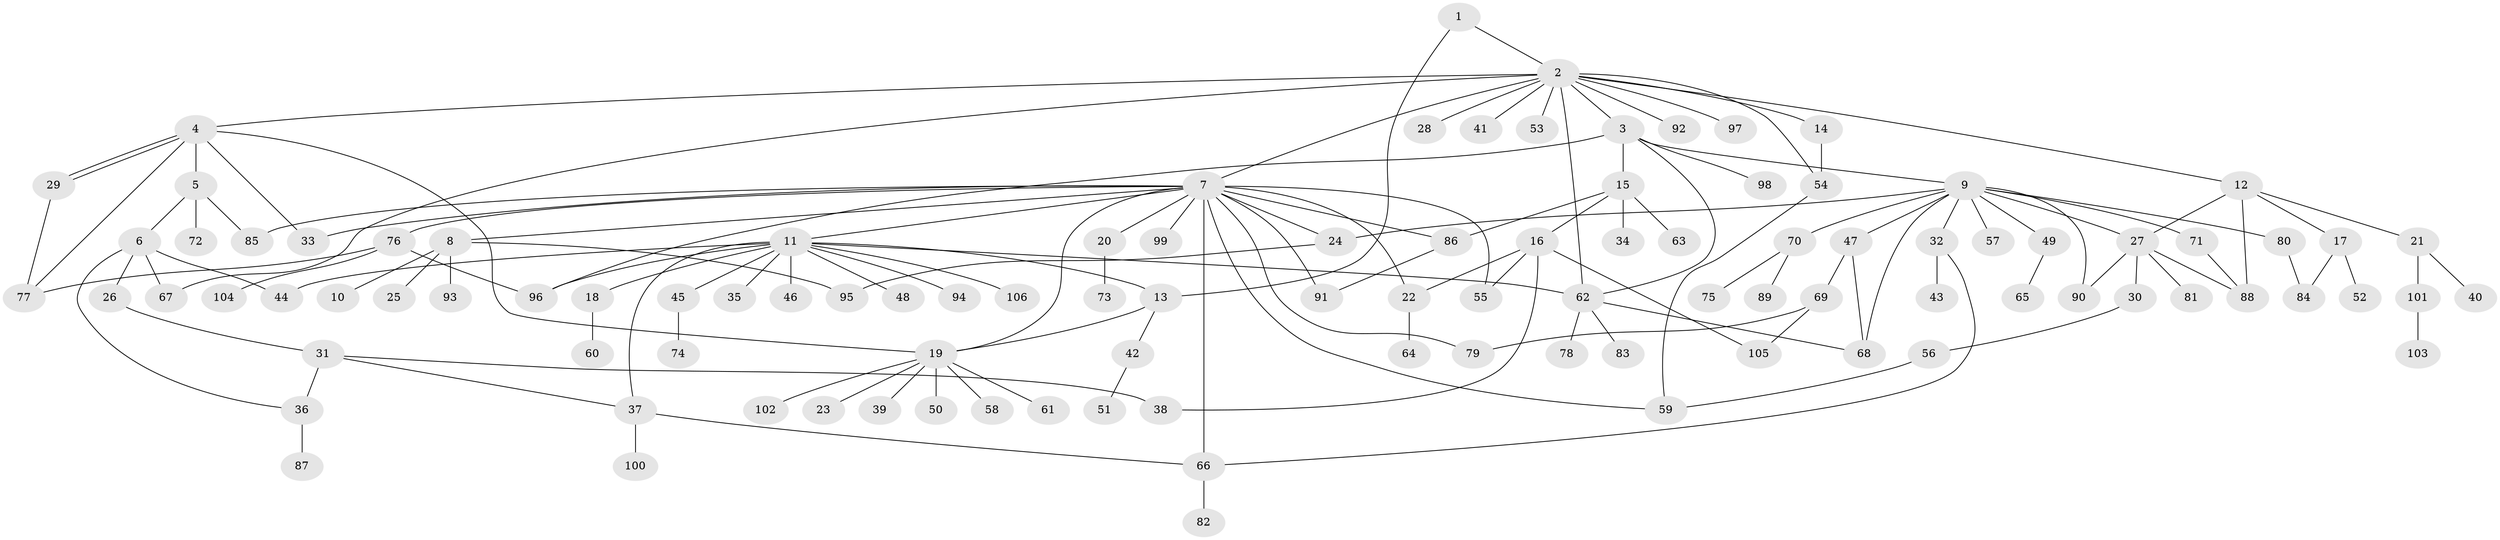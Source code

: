 // Generated by graph-tools (version 1.1) at 2025/11/02/27/25 16:11:09]
// undirected, 106 vertices, 142 edges
graph export_dot {
graph [start="1"]
  node [color=gray90,style=filled];
  1;
  2;
  3;
  4;
  5;
  6;
  7;
  8;
  9;
  10;
  11;
  12;
  13;
  14;
  15;
  16;
  17;
  18;
  19;
  20;
  21;
  22;
  23;
  24;
  25;
  26;
  27;
  28;
  29;
  30;
  31;
  32;
  33;
  34;
  35;
  36;
  37;
  38;
  39;
  40;
  41;
  42;
  43;
  44;
  45;
  46;
  47;
  48;
  49;
  50;
  51;
  52;
  53;
  54;
  55;
  56;
  57;
  58;
  59;
  60;
  61;
  62;
  63;
  64;
  65;
  66;
  67;
  68;
  69;
  70;
  71;
  72;
  73;
  74;
  75;
  76;
  77;
  78;
  79;
  80;
  81;
  82;
  83;
  84;
  85;
  86;
  87;
  88;
  89;
  90;
  91;
  92;
  93;
  94;
  95;
  96;
  97;
  98;
  99;
  100;
  101;
  102;
  103;
  104;
  105;
  106;
  1 -- 2;
  1 -- 13;
  2 -- 3;
  2 -- 4;
  2 -- 7;
  2 -- 12;
  2 -- 14;
  2 -- 28;
  2 -- 41;
  2 -- 53;
  2 -- 54;
  2 -- 62;
  2 -- 67;
  2 -- 92;
  2 -- 97;
  3 -- 9;
  3 -- 15;
  3 -- 62;
  3 -- 96;
  3 -- 98;
  4 -- 5;
  4 -- 19;
  4 -- 29;
  4 -- 29;
  4 -- 33;
  4 -- 77;
  5 -- 6;
  5 -- 72;
  5 -- 85;
  6 -- 26;
  6 -- 36;
  6 -- 44;
  6 -- 67;
  7 -- 8;
  7 -- 11;
  7 -- 19;
  7 -- 20;
  7 -- 22;
  7 -- 24;
  7 -- 33;
  7 -- 55;
  7 -- 59;
  7 -- 66;
  7 -- 76;
  7 -- 79;
  7 -- 85;
  7 -- 86;
  7 -- 91;
  7 -- 99;
  8 -- 10;
  8 -- 25;
  8 -- 93;
  8 -- 95;
  9 -- 24;
  9 -- 27;
  9 -- 32;
  9 -- 47;
  9 -- 49;
  9 -- 57;
  9 -- 68;
  9 -- 70;
  9 -- 71;
  9 -- 80;
  9 -- 90;
  11 -- 13;
  11 -- 18;
  11 -- 35;
  11 -- 37;
  11 -- 44;
  11 -- 45;
  11 -- 46;
  11 -- 48;
  11 -- 62;
  11 -- 94;
  11 -- 96;
  11 -- 106;
  12 -- 17;
  12 -- 21;
  12 -- 27;
  12 -- 88;
  13 -- 19;
  13 -- 42;
  14 -- 54;
  15 -- 16;
  15 -- 34;
  15 -- 63;
  15 -- 86;
  16 -- 22;
  16 -- 38;
  16 -- 55;
  16 -- 105;
  17 -- 52;
  17 -- 84;
  18 -- 60;
  19 -- 23;
  19 -- 39;
  19 -- 50;
  19 -- 58;
  19 -- 61;
  19 -- 102;
  20 -- 73;
  21 -- 40;
  21 -- 101;
  22 -- 64;
  24 -- 95;
  26 -- 31;
  27 -- 30;
  27 -- 81;
  27 -- 88;
  27 -- 90;
  29 -- 77;
  30 -- 56;
  31 -- 36;
  31 -- 37;
  31 -- 38;
  32 -- 43;
  32 -- 66;
  36 -- 87;
  37 -- 66;
  37 -- 100;
  42 -- 51;
  45 -- 74;
  47 -- 68;
  47 -- 69;
  49 -- 65;
  54 -- 59;
  56 -- 59;
  62 -- 68;
  62 -- 78;
  62 -- 83;
  66 -- 82;
  69 -- 79;
  69 -- 105;
  70 -- 75;
  70 -- 89;
  71 -- 88;
  76 -- 77;
  76 -- 96;
  76 -- 104;
  80 -- 84;
  86 -- 91;
  101 -- 103;
}
